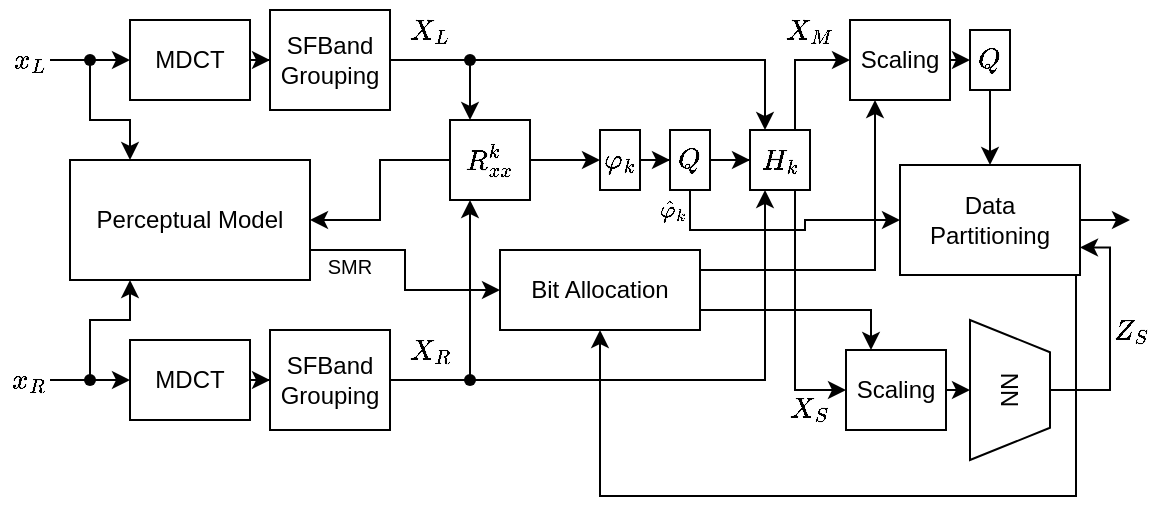 <mxfile version="26.1.0">
  <diagram name="第 1 页" id="4XJq-gFrED7d45PekZLE">
    <mxGraphModel dx="1221" dy="692" grid="1" gridSize="10" guides="1" tooltips="1" connect="1" arrows="1" fold="1" page="1" pageScale="1" pageWidth="827" pageHeight="1169" math="1" shadow="0">
      <root>
        <mxCell id="0" />
        <mxCell id="1" parent="0" />
        <mxCell id="GqYDjqO3tC6PDezDQa_w-1" style="edgeStyle=orthogonalEdgeStyle;rounded=0;orthogonalLoop=1;jettySize=auto;html=1;exitX=1;exitY=0.75;exitDx=0;exitDy=0;entryX=0;entryY=0.5;entryDx=0;entryDy=0;" edge="1" parent="1" source="GqYDjqO3tC6PDezDQa_w-2" target="GqYDjqO3tC6PDezDQa_w-23">
          <mxGeometry relative="1" as="geometry" />
        </mxCell>
        <mxCell id="GqYDjqO3tC6PDezDQa_w-2" value="Perceptual Model" style="rounded=0;whiteSpace=wrap;html=1;" vertex="1" parent="1">
          <mxGeometry x="160" y="550" width="120" height="60" as="geometry" />
        </mxCell>
        <mxCell id="GqYDjqO3tC6PDezDQa_w-3" value="" style="edgeStyle=orthogonalEdgeStyle;rounded=0;orthogonalLoop=1;jettySize=auto;html=1;endArrow=classic;endFill=1;entryX=0;entryY=0.5;entryDx=0;entryDy=0;" edge="1" parent="1" source="GqYDjqO3tC6PDezDQa_w-4" target="GqYDjqO3tC6PDezDQa_w-20">
          <mxGeometry relative="1" as="geometry">
            <mxPoint x="340" y="660" as="targetPoint" />
          </mxGeometry>
        </mxCell>
        <mxCell id="GqYDjqO3tC6PDezDQa_w-4" value="MDCT" style="whiteSpace=wrap;html=1;rotation=0;" vertex="1" parent="1">
          <mxGeometry x="190" y="640" width="60" height="40" as="geometry" />
        </mxCell>
        <mxCell id="GqYDjqO3tC6PDezDQa_w-5" value="" style="edgeStyle=orthogonalEdgeStyle;rounded=0;orthogonalLoop=1;jettySize=auto;html=1;" edge="1" parent="1" source="GqYDjqO3tC6PDezDQa_w-6" target="GqYDjqO3tC6PDezDQa_w-18">
          <mxGeometry relative="1" as="geometry" />
        </mxCell>
        <mxCell id="GqYDjqO3tC6PDezDQa_w-6" value="MDCT" style="whiteSpace=wrap;html=1;rotation=0;" vertex="1" parent="1">
          <mxGeometry x="190" y="480" width="60" height="40" as="geometry" />
        </mxCell>
        <mxCell id="GqYDjqO3tC6PDezDQa_w-7" value="&lt;div&gt;`x_L`&lt;/div&gt;" style="text;html=1;align=center;verticalAlign=middle;whiteSpace=wrap;rounded=0;" vertex="1" parent="1">
          <mxGeometry x="130" y="485" width="20" height="30" as="geometry" />
        </mxCell>
        <mxCell id="GqYDjqO3tC6PDezDQa_w-8" value="" style="endArrow=classic;html=1;rounded=0;exitDx=0;exitDy=0;entryX=0;entryY=0.5;entryDx=0;entryDy=0;" edge="1" parent="1" source="GqYDjqO3tC6PDezDQa_w-11" target="GqYDjqO3tC6PDezDQa_w-6">
          <mxGeometry width="50" height="50" relative="1" as="geometry">
            <mxPoint x="400" y="660" as="sourcePoint" />
            <mxPoint x="450" y="610" as="targetPoint" />
          </mxGeometry>
        </mxCell>
        <mxCell id="GqYDjqO3tC6PDezDQa_w-9" value="" style="endArrow=none;html=1;rounded=0;exitX=1;exitY=0.5;exitDx=0;exitDy=0;entryDx=0;entryDy=0;startFill=0;strokeColor=default;" edge="1" parent="1" source="GqYDjqO3tC6PDezDQa_w-7" target="GqYDjqO3tC6PDezDQa_w-11">
          <mxGeometry width="50" height="50" relative="1" as="geometry">
            <mxPoint x="150" y="500" as="sourcePoint" />
            <mxPoint x="200" y="500" as="targetPoint" />
          </mxGeometry>
        </mxCell>
        <mxCell id="GqYDjqO3tC6PDezDQa_w-10" value="" style="edgeStyle=orthogonalEdgeStyle;rounded=0;orthogonalLoop=1;jettySize=auto;html=1;entryX=0.25;entryY=0;entryDx=0;entryDy=0;" edge="1" parent="1" source="GqYDjqO3tC6PDezDQa_w-11" target="GqYDjqO3tC6PDezDQa_w-2">
          <mxGeometry relative="1" as="geometry" />
        </mxCell>
        <mxCell id="GqYDjqO3tC6PDezDQa_w-11" value="" style="shape=waypoint;sketch=0;fillStyle=solid;size=6;pointerEvents=1;points=[];fillColor=none;resizable=0;rotatable=0;perimeter=centerPerimeter;snapToPoint=1;" vertex="1" parent="1">
          <mxGeometry x="160" y="490" width="20" height="20" as="geometry" />
        </mxCell>
        <mxCell id="GqYDjqO3tC6PDezDQa_w-12" value="&lt;div&gt;`x_R`&lt;/div&gt;" style="text;html=1;align=center;verticalAlign=middle;whiteSpace=wrap;rounded=0;" vertex="1" parent="1">
          <mxGeometry x="130" y="645" width="20" height="30" as="geometry" />
        </mxCell>
        <mxCell id="GqYDjqO3tC6PDezDQa_w-13" value="" style="endArrow=classic;html=1;rounded=0;exitDx=0;exitDy=0;" edge="1" parent="1" source="GqYDjqO3tC6PDezDQa_w-16">
          <mxGeometry width="50" height="50" relative="1" as="geometry">
            <mxPoint x="160" y="660" as="sourcePoint" />
            <mxPoint x="190" y="660" as="targetPoint" />
          </mxGeometry>
        </mxCell>
        <mxCell id="GqYDjqO3tC6PDezDQa_w-14" value="" style="endArrow=none;html=1;rounded=0;exitX=1;exitY=0.5;exitDx=0;exitDy=0;strokeColor=default;startFill=0;" edge="1" parent="1" source="GqYDjqO3tC6PDezDQa_w-12" target="GqYDjqO3tC6PDezDQa_w-16">
          <mxGeometry width="50" height="50" relative="1" as="geometry">
            <mxPoint x="150" y="660" as="sourcePoint" />
            <mxPoint x="200" y="660" as="targetPoint" />
          </mxGeometry>
        </mxCell>
        <mxCell id="GqYDjqO3tC6PDezDQa_w-15" value="" style="edgeStyle=orthogonalEdgeStyle;rounded=0;orthogonalLoop=1;jettySize=auto;html=1;entryX=0.25;entryY=1;entryDx=0;entryDy=0;" edge="1" parent="1" source="GqYDjqO3tC6PDezDQa_w-16" target="GqYDjqO3tC6PDezDQa_w-2">
          <mxGeometry relative="1" as="geometry" />
        </mxCell>
        <mxCell id="GqYDjqO3tC6PDezDQa_w-16" value="" style="shape=waypoint;sketch=0;fillStyle=solid;size=6;pointerEvents=1;points=[];fillColor=none;resizable=0;rotatable=0;perimeter=centerPerimeter;snapToPoint=1;strokeColor=default;" vertex="1" parent="1">
          <mxGeometry x="160" y="650" width="20" height="20" as="geometry" />
        </mxCell>
        <mxCell id="GqYDjqO3tC6PDezDQa_w-17" style="edgeStyle=orthogonalEdgeStyle;rounded=0;orthogonalLoop=1;jettySize=auto;html=1;exitDx=0;exitDy=0;entryX=0.25;entryY=0;entryDx=0;entryDy=0;" edge="1" parent="1" source="GqYDjqO3tC6PDezDQa_w-40" target="GqYDjqO3tC6PDezDQa_w-34">
          <mxGeometry relative="1" as="geometry" />
        </mxCell>
        <mxCell id="GqYDjqO3tC6PDezDQa_w-18" value="SFBand Grouping" style="whiteSpace=wrap;html=1;rotation=0;" vertex="1" parent="1">
          <mxGeometry x="260" y="475" width="60" height="50" as="geometry" />
        </mxCell>
        <mxCell id="GqYDjqO3tC6PDezDQa_w-19" style="edgeStyle=orthogonalEdgeStyle;rounded=0;orthogonalLoop=1;jettySize=auto;html=1;entryX=0.25;entryY=1;entryDx=0;entryDy=0;" edge="1" parent="1" source="GqYDjqO3tC6PDezDQa_w-37" target="GqYDjqO3tC6PDezDQa_w-34">
          <mxGeometry relative="1" as="geometry" />
        </mxCell>
        <mxCell id="GqYDjqO3tC6PDezDQa_w-20" value="SFBand Grouping" style="whiteSpace=wrap;html=1;rotation=0;" vertex="1" parent="1">
          <mxGeometry x="260" y="635" width="60" height="50" as="geometry" />
        </mxCell>
        <mxCell id="GqYDjqO3tC6PDezDQa_w-21" style="edgeStyle=orthogonalEdgeStyle;rounded=0;orthogonalLoop=1;jettySize=auto;html=1;exitX=1;exitY=0.25;exitDx=0;exitDy=0;entryX=0.25;entryY=1;entryDx=0;entryDy=0;" edge="1" parent="1" source="GqYDjqO3tC6PDezDQa_w-23" target="GqYDjqO3tC6PDezDQa_w-42">
          <mxGeometry relative="1" as="geometry" />
        </mxCell>
        <mxCell id="GqYDjqO3tC6PDezDQa_w-22" style="edgeStyle=orthogonalEdgeStyle;rounded=0;orthogonalLoop=1;jettySize=auto;html=1;exitX=1;exitY=0.75;exitDx=0;exitDy=0;entryX=0.25;entryY=0;entryDx=0;entryDy=0;" edge="1" parent="1" source="GqYDjqO3tC6PDezDQa_w-23" target="GqYDjqO3tC6PDezDQa_w-44">
          <mxGeometry relative="1" as="geometry" />
        </mxCell>
        <mxCell id="GqYDjqO3tC6PDezDQa_w-23" value="Bit Allocation" style="whiteSpace=wrap;html=1;" vertex="1" parent="1">
          <mxGeometry x="375" y="595" width="100" height="40" as="geometry" />
        </mxCell>
        <mxCell id="GqYDjqO3tC6PDezDQa_w-24" style="edgeStyle=orthogonalEdgeStyle;rounded=0;orthogonalLoop=1;jettySize=auto;html=1;entryX=1;entryY=0.5;entryDx=0;entryDy=0;" edge="1" parent="1" source="GqYDjqO3tC6PDezDQa_w-26" target="GqYDjqO3tC6PDezDQa_w-2">
          <mxGeometry relative="1" as="geometry" />
        </mxCell>
        <mxCell id="GqYDjqO3tC6PDezDQa_w-25" value="" style="edgeStyle=orthogonalEdgeStyle;rounded=0;orthogonalLoop=1;jettySize=auto;html=1;" edge="1" parent="1" source="GqYDjqO3tC6PDezDQa_w-26" target="GqYDjqO3tC6PDezDQa_w-28">
          <mxGeometry relative="1" as="geometry" />
        </mxCell>
        <mxCell id="GqYDjqO3tC6PDezDQa_w-26" value="&lt;div&gt;$$R_{xx}^k$$&lt;/div&gt;" style="whiteSpace=wrap;html=1;" vertex="1" parent="1">
          <mxGeometry x="350" y="530" width="40" height="40" as="geometry" />
        </mxCell>
        <mxCell id="GqYDjqO3tC6PDezDQa_w-27" value="" style="edgeStyle=orthogonalEdgeStyle;rounded=0;orthogonalLoop=1;jettySize=auto;html=1;" edge="1" parent="1" source="GqYDjqO3tC6PDezDQa_w-28" target="GqYDjqO3tC6PDezDQa_w-31">
          <mxGeometry relative="1" as="geometry" />
        </mxCell>
        <mxCell id="GqYDjqO3tC6PDezDQa_w-28" value="$$\varphi_k$$" style="whiteSpace=wrap;html=1;" vertex="1" parent="1">
          <mxGeometry x="425" y="535" width="20" height="30" as="geometry" />
        </mxCell>
        <mxCell id="GqYDjqO3tC6PDezDQa_w-29" style="edgeStyle=orthogonalEdgeStyle;rounded=0;orthogonalLoop=1;jettySize=auto;html=1;" edge="1" parent="1" source="GqYDjqO3tC6PDezDQa_w-31" target="GqYDjqO3tC6PDezDQa_w-34">
          <mxGeometry relative="1" as="geometry" />
        </mxCell>
        <mxCell id="GqYDjqO3tC6PDezDQa_w-30" style="edgeStyle=orthogonalEdgeStyle;rounded=0;orthogonalLoop=1;jettySize=auto;html=1;exitX=0.5;exitY=1;exitDx=0;exitDy=0;entryX=0;entryY=0.5;entryDx=0;entryDy=0;" edge="1" parent="1" source="GqYDjqO3tC6PDezDQa_w-31" target="GqYDjqO3tC6PDezDQa_w-53">
          <mxGeometry relative="1" as="geometry" />
        </mxCell>
        <mxCell id="GqYDjqO3tC6PDezDQa_w-31" value="$$Q$$" style="whiteSpace=wrap;html=1;" vertex="1" parent="1">
          <mxGeometry x="460" y="535" width="20" height="30" as="geometry" />
        </mxCell>
        <mxCell id="GqYDjqO3tC6PDezDQa_w-32" style="edgeStyle=orthogonalEdgeStyle;rounded=0;orthogonalLoop=1;jettySize=auto;html=1;exitX=0.75;exitY=0;exitDx=0;exitDy=0;entryX=0;entryY=0.5;entryDx=0;entryDy=0;" edge="1" parent="1" source="GqYDjqO3tC6PDezDQa_w-34" target="GqYDjqO3tC6PDezDQa_w-42">
          <mxGeometry relative="1" as="geometry">
            <Array as="points">
              <mxPoint x="523" y="500" />
            </Array>
          </mxGeometry>
        </mxCell>
        <mxCell id="GqYDjqO3tC6PDezDQa_w-33" style="edgeStyle=orthogonalEdgeStyle;rounded=0;orthogonalLoop=1;jettySize=auto;html=1;exitX=0.75;exitY=1;exitDx=0;exitDy=0;entryX=0;entryY=0.5;entryDx=0;entryDy=0;" edge="1" parent="1" source="GqYDjqO3tC6PDezDQa_w-34" target="GqYDjqO3tC6PDezDQa_w-44">
          <mxGeometry relative="1" as="geometry" />
        </mxCell>
        <mxCell id="GqYDjqO3tC6PDezDQa_w-34" value="$$H_k$$" style="whiteSpace=wrap;html=1;" vertex="1" parent="1">
          <mxGeometry x="500" y="535" width="30" height="30" as="geometry" />
        </mxCell>
        <mxCell id="GqYDjqO3tC6PDezDQa_w-35" value="" style="edgeStyle=orthogonalEdgeStyle;rounded=0;orthogonalLoop=1;jettySize=auto;html=1;entryDx=0;entryDy=0;endArrow=none;startFill=0;" edge="1" parent="1" source="GqYDjqO3tC6PDezDQa_w-20" target="GqYDjqO3tC6PDezDQa_w-37">
          <mxGeometry relative="1" as="geometry">
            <mxPoint x="320" y="660" as="sourcePoint" />
            <mxPoint x="508" y="565" as="targetPoint" />
          </mxGeometry>
        </mxCell>
        <mxCell id="GqYDjqO3tC6PDezDQa_w-36" style="edgeStyle=orthogonalEdgeStyle;rounded=0;orthogonalLoop=1;jettySize=auto;html=1;entryX=0.25;entryY=1;entryDx=0;entryDy=0;" edge="1" parent="1" source="GqYDjqO3tC6PDezDQa_w-37" target="GqYDjqO3tC6PDezDQa_w-26">
          <mxGeometry relative="1" as="geometry" />
        </mxCell>
        <mxCell id="GqYDjqO3tC6PDezDQa_w-37" value="" style="shape=waypoint;sketch=0;fillStyle=solid;size=6;pointerEvents=1;points=[];fillColor=none;resizable=0;rotatable=0;perimeter=centerPerimeter;snapToPoint=1;" vertex="1" parent="1">
          <mxGeometry x="350" y="650" width="20" height="20" as="geometry" />
        </mxCell>
        <mxCell id="GqYDjqO3tC6PDezDQa_w-38" value="" style="edgeStyle=orthogonalEdgeStyle;rounded=0;orthogonalLoop=1;jettySize=auto;html=1;exitX=1;exitY=0.5;exitDx=0;exitDy=0;entryDx=0;entryDy=0;endArrow=none;startFill=0;" edge="1" parent="1" source="GqYDjqO3tC6PDezDQa_w-18" target="GqYDjqO3tC6PDezDQa_w-40">
          <mxGeometry relative="1" as="geometry">
            <mxPoint x="320" y="500" as="sourcePoint" />
            <mxPoint x="508" y="535" as="targetPoint" />
          </mxGeometry>
        </mxCell>
        <mxCell id="GqYDjqO3tC6PDezDQa_w-39" style="edgeStyle=orthogonalEdgeStyle;rounded=0;orthogonalLoop=1;jettySize=auto;html=1;entryX=0.25;entryY=0;entryDx=0;entryDy=0;" edge="1" parent="1" source="GqYDjqO3tC6PDezDQa_w-40" target="GqYDjqO3tC6PDezDQa_w-26">
          <mxGeometry relative="1" as="geometry" />
        </mxCell>
        <mxCell id="GqYDjqO3tC6PDezDQa_w-40" value="" style="shape=waypoint;sketch=0;fillStyle=solid;size=6;pointerEvents=1;points=[];fillColor=none;resizable=0;rotatable=0;perimeter=centerPerimeter;snapToPoint=1;" vertex="1" parent="1">
          <mxGeometry x="350" y="490" width="20" height="20" as="geometry" />
        </mxCell>
        <mxCell id="GqYDjqO3tC6PDezDQa_w-41" style="edgeStyle=orthogonalEdgeStyle;rounded=0;orthogonalLoop=1;jettySize=auto;html=1;exitX=1;exitY=0.5;exitDx=0;exitDy=0;entryX=0;entryY=0.5;entryDx=0;entryDy=0;" edge="1" parent="1" source="GqYDjqO3tC6PDezDQa_w-42" target="GqYDjqO3tC6PDezDQa_w-50">
          <mxGeometry relative="1" as="geometry" />
        </mxCell>
        <mxCell id="GqYDjqO3tC6PDezDQa_w-42" value="Scaling" style="whiteSpace=wrap;html=1;rotation=0;" vertex="1" parent="1">
          <mxGeometry x="550" y="480" width="50" height="40" as="geometry" />
        </mxCell>
        <mxCell id="GqYDjqO3tC6PDezDQa_w-43" style="edgeStyle=orthogonalEdgeStyle;rounded=0;orthogonalLoop=1;jettySize=auto;html=1;exitX=1;exitY=0.5;exitDx=0;exitDy=0;entryX=0.5;entryY=0;entryDx=0;entryDy=0;" edge="1" parent="1" source="GqYDjqO3tC6PDezDQa_w-44" target="GqYDjqO3tC6PDezDQa_w-57">
          <mxGeometry relative="1" as="geometry" />
        </mxCell>
        <mxCell id="GqYDjqO3tC6PDezDQa_w-44" value="Scaling" style="whiteSpace=wrap;html=1;rotation=0;" vertex="1" parent="1">
          <mxGeometry x="548" y="645" width="50" height="40" as="geometry" />
        </mxCell>
        <mxCell id="GqYDjqO3tC6PDezDQa_w-45" value="&lt;div&gt;`X_L`&lt;/div&gt;" style="text;html=1;align=center;verticalAlign=middle;whiteSpace=wrap;rounded=0;" vertex="1" parent="1">
          <mxGeometry x="330" y="470" width="20" height="30" as="geometry" />
        </mxCell>
        <mxCell id="GqYDjqO3tC6PDezDQa_w-46" value="&lt;div&gt;`X_R`&lt;/div&gt;" style="text;html=1;align=center;verticalAlign=middle;whiteSpace=wrap;rounded=0;" vertex="1" parent="1">
          <mxGeometry x="330" y="630" width="20" height="30" as="geometry" />
        </mxCell>
        <mxCell id="GqYDjqO3tC6PDezDQa_w-47" value="&lt;div&gt;`X_M`&lt;/div&gt;" style="text;html=1;align=center;verticalAlign=middle;whiteSpace=wrap;rounded=0;" vertex="1" parent="1">
          <mxGeometry x="520" y="470" width="20" height="30" as="geometry" />
        </mxCell>
        <mxCell id="GqYDjqO3tC6PDezDQa_w-48" value="&lt;div&gt;`X_S`&lt;/div&gt;" style="text;html=1;align=center;verticalAlign=middle;whiteSpace=wrap;rounded=0;" vertex="1" parent="1">
          <mxGeometry x="520" y="659" width="20" height="30" as="geometry" />
        </mxCell>
        <mxCell id="GqYDjqO3tC6PDezDQa_w-49" style="edgeStyle=orthogonalEdgeStyle;rounded=0;orthogonalLoop=1;jettySize=auto;html=1;exitX=0.5;exitY=1;exitDx=0;exitDy=0;entryX=0.5;entryY=0;entryDx=0;entryDy=0;" edge="1" parent="1" source="GqYDjqO3tC6PDezDQa_w-50" target="GqYDjqO3tC6PDezDQa_w-53">
          <mxGeometry relative="1" as="geometry" />
        </mxCell>
        <mxCell id="GqYDjqO3tC6PDezDQa_w-50" value="$$Q$$" style="whiteSpace=wrap;html=1;" vertex="1" parent="1">
          <mxGeometry x="610" y="485" width="20" height="30" as="geometry" />
        </mxCell>
        <mxCell id="GqYDjqO3tC6PDezDQa_w-51" style="edgeStyle=orthogonalEdgeStyle;rounded=0;orthogonalLoop=1;jettySize=auto;html=1;exitX=0.75;exitY=1;exitDx=0;exitDy=0;entryX=0.5;entryY=1;entryDx=0;entryDy=0;" edge="1" parent="1" source="GqYDjqO3tC6PDezDQa_w-53" target="GqYDjqO3tC6PDezDQa_w-23">
          <mxGeometry relative="1" as="geometry">
            <mxPoint x="662.5" y="630" as="sourcePoint" />
            <mxPoint x="445" y="657.5" as="targetPoint" />
            <Array as="points">
              <mxPoint x="663" y="608" />
              <mxPoint x="663" y="718" />
              <mxPoint x="425" y="718" />
            </Array>
          </mxGeometry>
        </mxCell>
        <mxCell id="GqYDjqO3tC6PDezDQa_w-52" style="edgeStyle=orthogonalEdgeStyle;rounded=0;orthogonalLoop=1;jettySize=auto;html=1;exitX=1;exitY=0.5;exitDx=0;exitDy=0;" edge="1" parent="1" source="GqYDjqO3tC6PDezDQa_w-53">
          <mxGeometry relative="1" as="geometry">
            <mxPoint x="690" y="580" as="targetPoint" />
          </mxGeometry>
        </mxCell>
        <mxCell id="GqYDjqO3tC6PDezDQa_w-53" value="Data Partitioning" style="whiteSpace=wrap;html=1;" vertex="1" parent="1">
          <mxGeometry x="575" y="552.5" width="90" height="55" as="geometry" />
        </mxCell>
        <mxCell id="GqYDjqO3tC6PDezDQa_w-54" value="&lt;div&gt;$$\hat{\varphi}_k$$&lt;/div&gt;" style="text;html=1;align=center;verticalAlign=middle;whiteSpace=wrap;rounded=0;fontSize=10;" vertex="1" parent="1">
          <mxGeometry x="452" y="560" width="20" height="30" as="geometry" />
        </mxCell>
        <mxCell id="GqYDjqO3tC6PDezDQa_w-55" value="SMR" style="text;html=1;align=center;verticalAlign=middle;whiteSpace=wrap;rounded=0;fontSize=10;" vertex="1" parent="1">
          <mxGeometry x="290" y="588" width="20" height="30" as="geometry" />
        </mxCell>
        <mxCell id="GqYDjqO3tC6PDezDQa_w-56" style="edgeStyle=orthogonalEdgeStyle;rounded=0;orthogonalLoop=1;jettySize=auto;html=1;exitX=0.5;exitY=1;exitDx=0;exitDy=0;entryX=1;entryY=0.75;entryDx=0;entryDy=0;" edge="1" parent="1" source="GqYDjqO3tC6PDezDQa_w-57" target="GqYDjqO3tC6PDezDQa_w-53">
          <mxGeometry relative="1" as="geometry">
            <Array as="points">
              <mxPoint x="680" y="665" />
              <mxPoint x="680" y="594" />
            </Array>
          </mxGeometry>
        </mxCell>
        <mxCell id="GqYDjqO3tC6PDezDQa_w-57" value="NN" style="verticalLabelPosition=middle;verticalAlign=middle;html=1;shape=trapezoid;perimeter=trapezoidPerimeter;whiteSpace=wrap;size=0.23;arcSize=10;flipV=1;labelPosition=center;align=center;rotation=-90;" vertex="1" parent="1">
          <mxGeometry x="595" y="645" width="70" height="40" as="geometry" />
        </mxCell>
        <mxCell id="GqYDjqO3tC6PDezDQa_w-58" value="&lt;div&gt;`Z_S`&lt;/div&gt;" style="text;html=1;align=center;verticalAlign=middle;whiteSpace=wrap;rounded=0;" vertex="1" parent="1">
          <mxGeometry x="681" y="620" width="20" height="30" as="geometry" />
        </mxCell>
      </root>
    </mxGraphModel>
  </diagram>
</mxfile>
